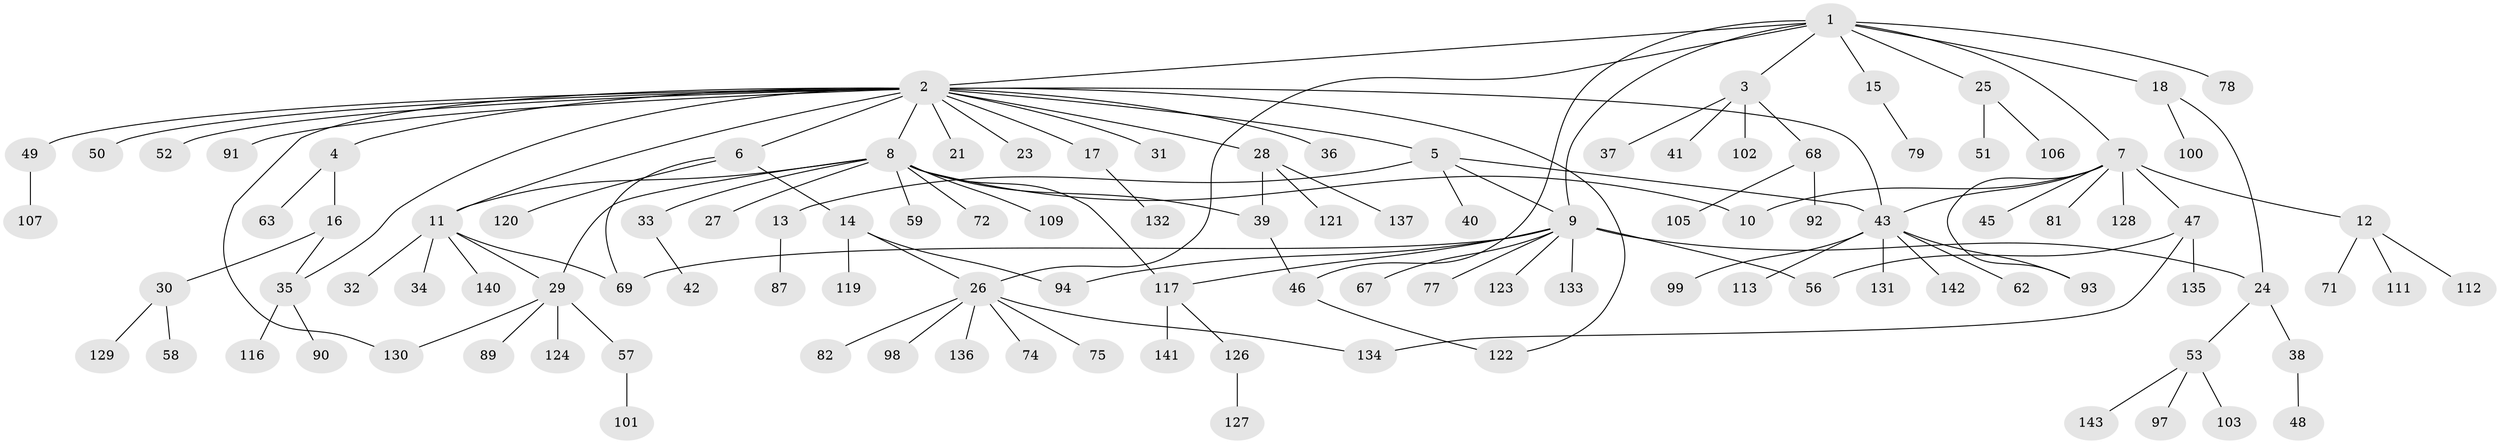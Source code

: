 // original degree distribution, {10: 0.006993006993006993, 21: 0.006993006993006993, 5: 0.02097902097902098, 3: 0.0979020979020979, 6: 0.006993006993006993, 4: 0.06293706293706294, 11: 0.006993006993006993, 12: 0.006993006993006993, 2: 0.1958041958041958, 8: 0.006993006993006993, 1: 0.5524475524475524, 7: 0.013986013986013986, 9: 0.013986013986013986}
// Generated by graph-tools (version 1.1) at 2025/11/02/27/25 16:11:14]
// undirected, 112 vertices, 131 edges
graph export_dot {
graph [start="1"]
  node [color=gray90,style=filled];
  1;
  2 [super="+19"];
  3 [super="+22"];
  4;
  5 [super="+61"];
  6 [super="+108"];
  7 [super="+138"];
  8 [super="+70"];
  9 [super="+66"];
  10;
  11 [super="+85"];
  12 [super="+54"];
  13 [super="+60"];
  14 [super="+95"];
  15;
  16 [super="+20"];
  17;
  18 [super="+44"];
  21;
  23;
  24;
  25 [super="+96"];
  26 [super="+84"];
  27;
  28 [super="+64"];
  29 [super="+110"];
  30;
  31;
  32;
  33 [super="+73"];
  34;
  35 [super="+86"];
  36 [super="+88"];
  37;
  38;
  39;
  40;
  41;
  42 [super="+114"];
  43 [super="+139"];
  45;
  46 [super="+55"];
  47 [super="+65"];
  48;
  49;
  50;
  51;
  52;
  53 [super="+83"];
  56;
  57;
  58;
  59;
  62;
  63 [super="+80"];
  67;
  68 [super="+76"];
  69 [super="+104"];
  71;
  72;
  74;
  75;
  77;
  78;
  79;
  81;
  82;
  87;
  89;
  90;
  91;
  92 [super="+115"];
  93;
  94;
  97 [super="+125"];
  98;
  99;
  100;
  101;
  102;
  103;
  105;
  106;
  107;
  109;
  111;
  112;
  113;
  116;
  117 [super="+118"];
  119;
  120;
  121;
  122;
  123;
  124;
  126;
  127;
  128;
  129;
  130;
  131;
  132;
  133;
  134;
  135;
  136;
  137;
  140;
  141;
  142;
  143;
  1 -- 2;
  1 -- 3;
  1 -- 7;
  1 -- 9;
  1 -- 15;
  1 -- 18;
  1 -- 25;
  1 -- 26;
  1 -- 46;
  1 -- 78;
  2 -- 4;
  2 -- 5;
  2 -- 6;
  2 -- 8;
  2 -- 11;
  2 -- 17;
  2 -- 21;
  2 -- 23;
  2 -- 28;
  2 -- 31;
  2 -- 35;
  2 -- 36;
  2 -- 43;
  2 -- 49;
  2 -- 50;
  2 -- 52;
  2 -- 91;
  2 -- 122;
  2 -- 130;
  3 -- 37;
  3 -- 41;
  3 -- 102;
  3 -- 68;
  4 -- 16;
  4 -- 63;
  5 -- 13;
  5 -- 40;
  5 -- 43;
  5 -- 9;
  6 -- 14;
  6 -- 69;
  6 -- 120;
  7 -- 10;
  7 -- 12;
  7 -- 45;
  7 -- 47 [weight=2];
  7 -- 81;
  7 -- 93;
  7 -- 128;
  7 -- 43;
  8 -- 10;
  8 -- 11;
  8 -- 27;
  8 -- 29;
  8 -- 33;
  8 -- 39;
  8 -- 59;
  8 -- 72;
  8 -- 109;
  8 -- 117 [weight=2];
  9 -- 56;
  9 -- 67;
  9 -- 133;
  9 -- 77;
  9 -- 24;
  9 -- 123;
  9 -- 94;
  9 -- 69;
  9 -- 117;
  11 -- 29;
  11 -- 32;
  11 -- 34;
  11 -- 69;
  11 -- 140;
  12 -- 111;
  12 -- 112;
  12 -- 71;
  13 -- 87;
  14 -- 26;
  14 -- 94;
  14 -- 119;
  15 -- 79;
  16 -- 35;
  16 -- 30;
  17 -- 132;
  18 -- 24;
  18 -- 100;
  24 -- 38;
  24 -- 53;
  25 -- 51;
  25 -- 106;
  26 -- 74;
  26 -- 75;
  26 -- 82;
  26 -- 134;
  26 -- 136;
  26 -- 98;
  28 -- 39;
  28 -- 121;
  28 -- 137;
  29 -- 57;
  29 -- 89;
  29 -- 124;
  29 -- 130;
  30 -- 58;
  30 -- 129;
  33 -- 42;
  35 -- 90;
  35 -- 116;
  38 -- 48;
  39 -- 46;
  43 -- 62;
  43 -- 93;
  43 -- 99;
  43 -- 113;
  43 -- 131;
  43 -- 142;
  46 -- 122;
  47 -- 56;
  47 -- 134;
  47 -- 135;
  49 -- 107;
  53 -- 97;
  53 -- 103;
  53 -- 143;
  57 -- 101;
  68 -- 92;
  68 -- 105;
  117 -- 126;
  117 -- 141;
  126 -- 127;
}
